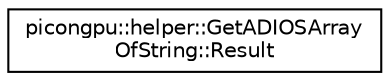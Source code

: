 digraph "Graphical Class Hierarchy"
{
 // LATEX_PDF_SIZE
  edge [fontname="Helvetica",fontsize="10",labelfontname="Helvetica",labelfontsize="10"];
  node [fontname="Helvetica",fontsize="10",shape=record];
  rankdir="LR";
  Node0 [label="picongpu::helper::GetADIOSArray\lOfString::Result",height=0.2,width=0.4,color="black", fillcolor="white", style="filled",URL="$structpicongpu_1_1helper_1_1_get_a_d_i_o_s_array_of_string_1_1_result.html",tooltip=" "];
}
